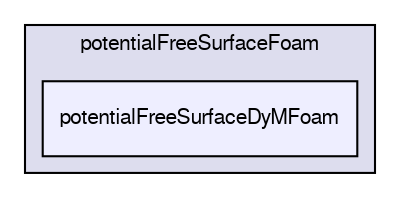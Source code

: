 digraph "applications/solvers/multiphase/potentialFreeSurfaceFoam/potentialFreeSurfaceDyMFoam" {
  bgcolor=transparent;
  compound=true
  node [ fontsize="10", fontname="FreeSans"];
  edge [ labelfontsize="10", labelfontname="FreeSans"];
  subgraph clusterdir_40ec60a1fdb4f603452122e742a2be76 {
    graph [ bgcolor="#ddddee", pencolor="black", label="potentialFreeSurfaceFoam" fontname="FreeSans", fontsize="10", URL="dir_40ec60a1fdb4f603452122e742a2be76.html"]
  dir_d1360e31ac6519a46a043cfe310bfefb [shape=box, label="potentialFreeSurfaceDyMFoam", style="filled", fillcolor="#eeeeff", pencolor="black", URL="dir_d1360e31ac6519a46a043cfe310bfefb.html"];
  }
}
